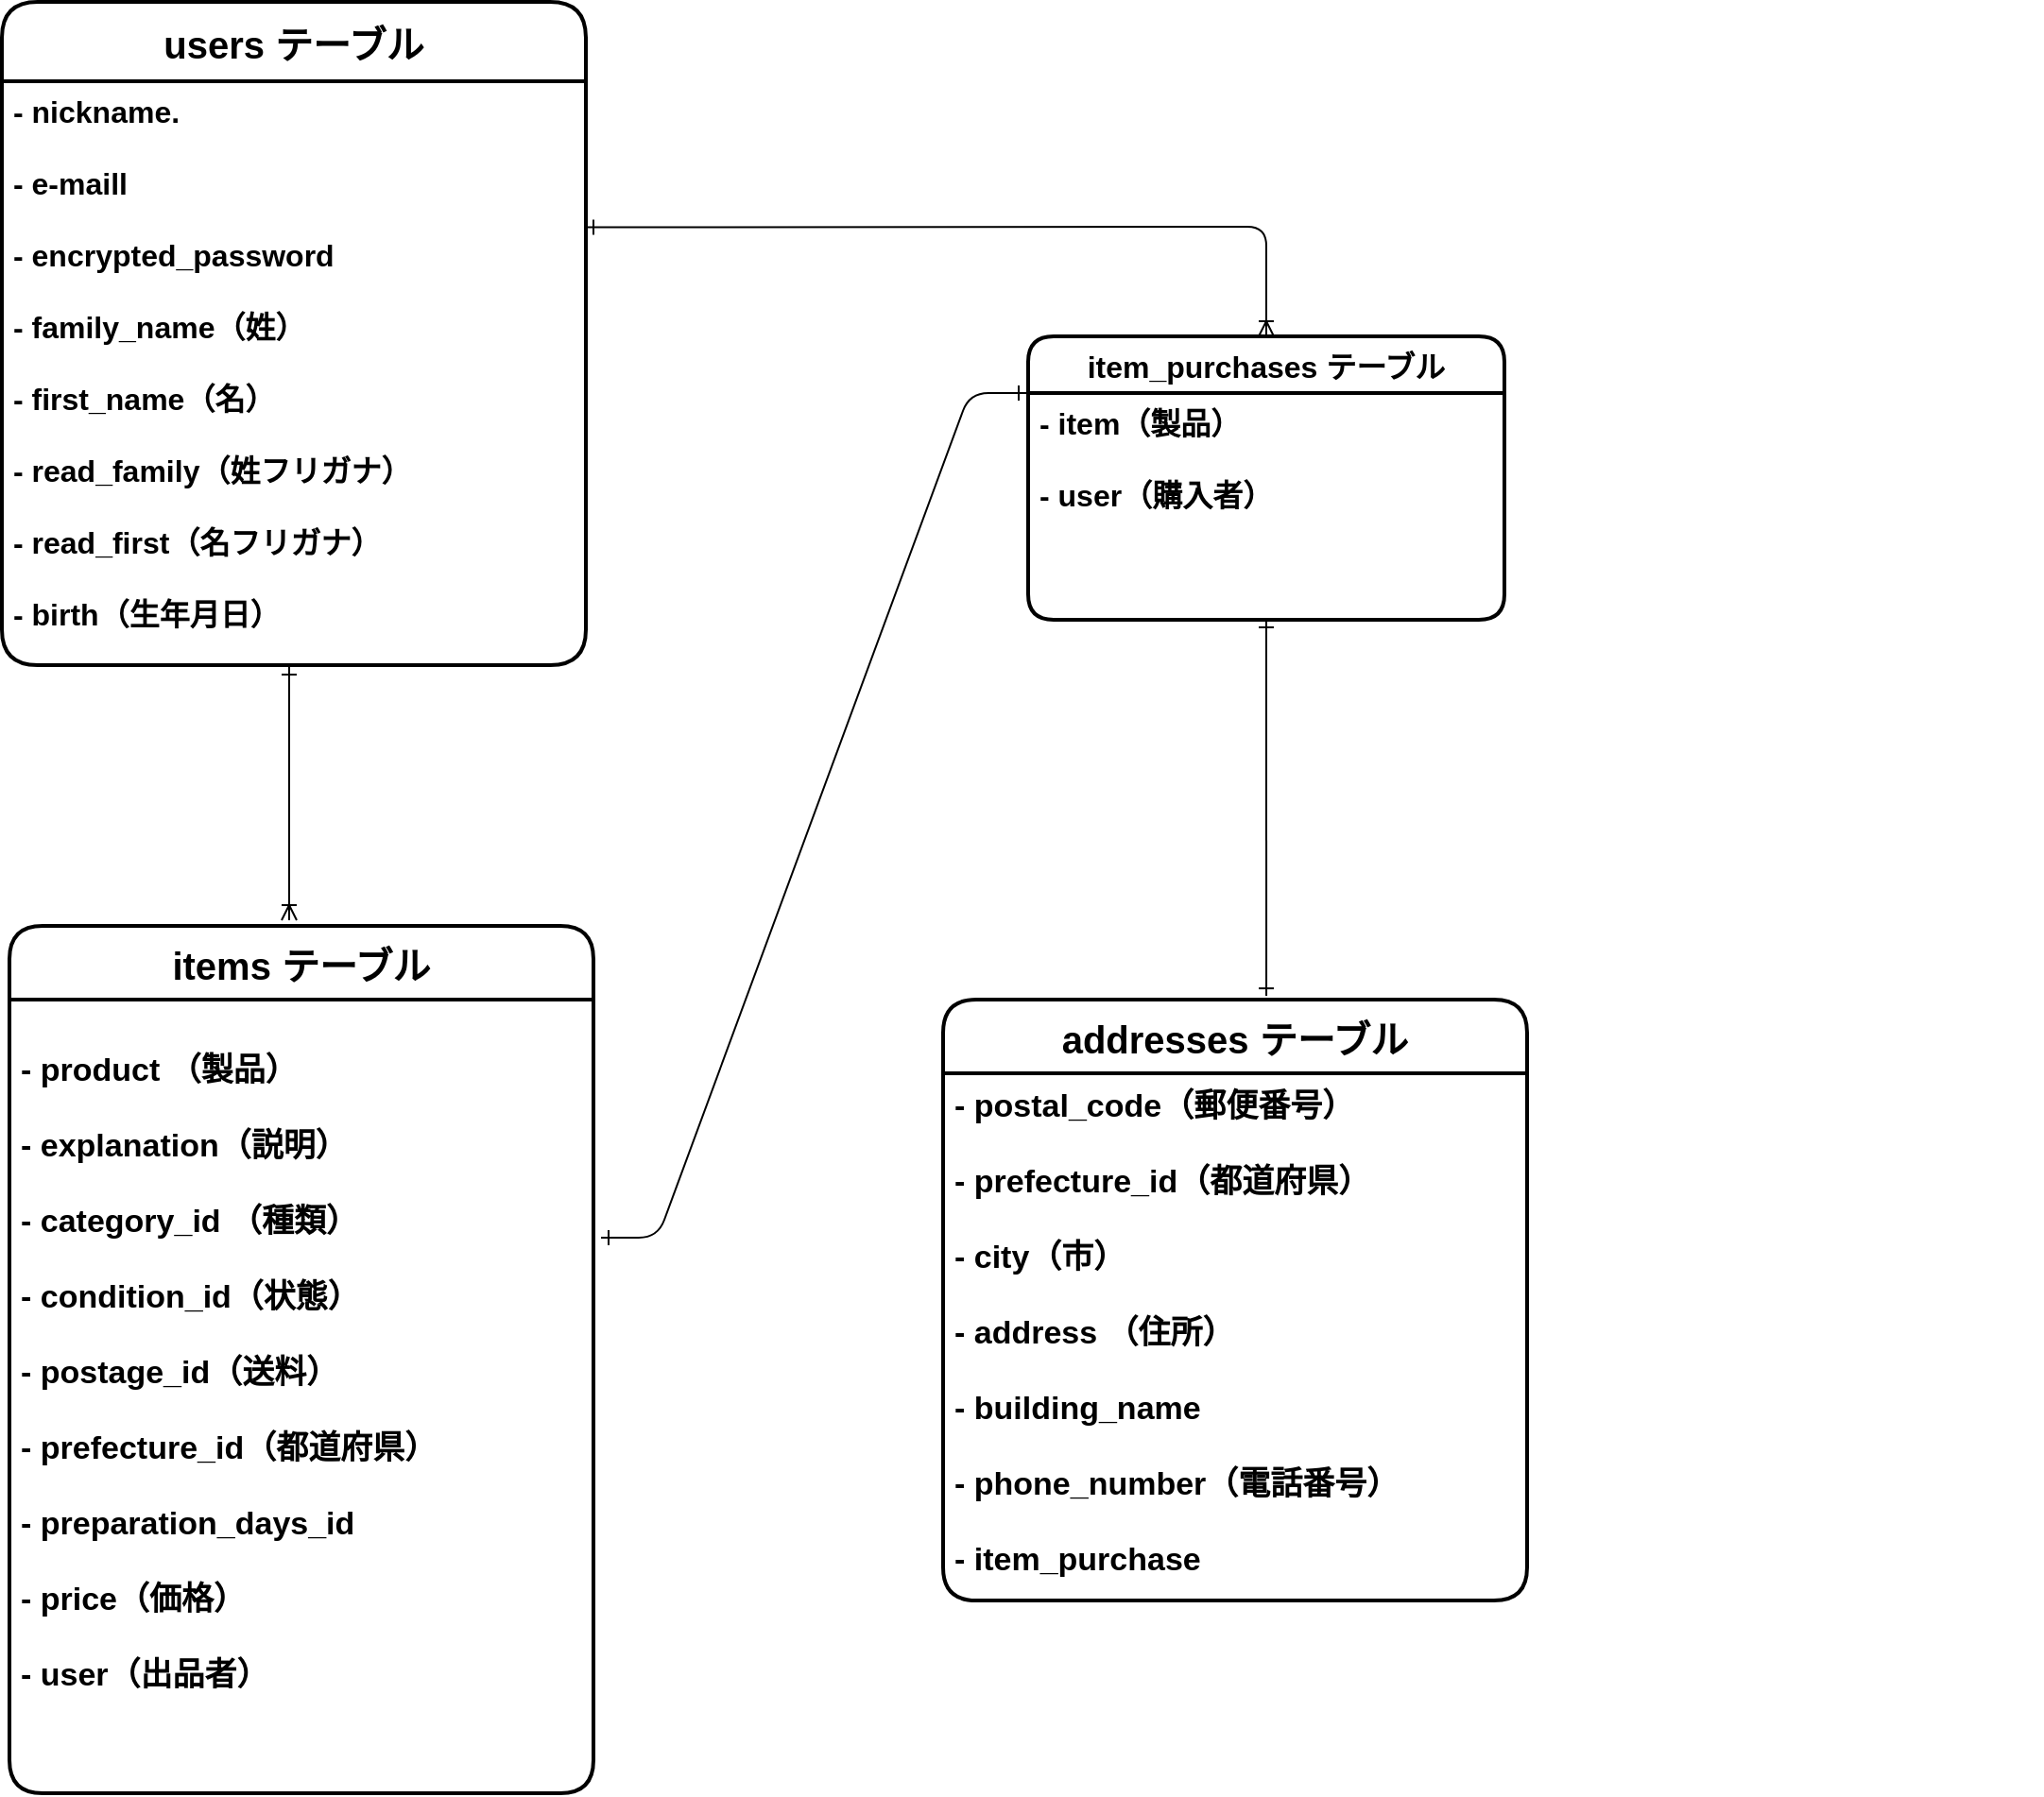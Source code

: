 <mxfile>
    <diagram id="FM4nxyUvc8i_DUWH0g2F" name="ページ1">
        <mxGraphModel dx="685" dy="314" grid="1" gridSize="3" guides="1" tooltips="1" connect="1" arrows="1" fold="1" page="1" pageScale="1" pageWidth="827" pageHeight="1169" math="0" shadow="0">
            <root>
                <mxCell id="0"/>
                <mxCell id="1" parent="0"/>
                <mxCell id="108" value="users テーブル" style="swimlane;childLayout=stackLayout;horizontal=1;startSize=42;horizontalStack=0;rounded=1;fontSize=20;fontStyle=1;strokeWidth=2;resizeParent=0;resizeLast=1;shadow=0;dashed=0;align=center;" parent="1" vertex="1">
                    <mxGeometry x="3" y="3" width="309" height="351" as="geometry"/>
                </mxCell>
                <mxCell id="110" value="" style="line;strokeWidth=1;rotatable=0;dashed=0;labelPosition=right;align=left;verticalAlign=middle;spacingTop=0;spacingLeft=6;points=[];portConstraint=eastwest;" parent="108" vertex="1">
                    <mxGeometry y="42" width="309" as="geometry"/>
                </mxCell>
                <mxCell id="109" value="- nickname.                                      &#10;&#10;- e-maill                                              &#10;&#10;- encrypted_password                                      &#10;&#10;- family_name（姓）                                 &#10;&#10;- first_name（名）                                     &#10;&#10;- read_family（姓フリガナ）                       &#10;&#10;- read_first（名フリガナ）                           &#10;&#10;- birth（生年月日）                                       &#10;&#10;&#10;                  &#10;&#10;" style="align=left;strokeColor=none;fillColor=none;spacingLeft=4;fontSize=16;verticalAlign=top;resizable=0;rotatable=0;part=1;fontStyle=1" parent="108" vertex="1">
                    <mxGeometry y="42" width="309" height="309" as="geometry"/>
                </mxCell>
                <mxCell id="118" value="items テーブル" style="swimlane;childLayout=stackLayout;horizontal=1;startSize=39;horizontalStack=0;rounded=1;fontSize=20;fontStyle=1;strokeWidth=2;resizeParent=0;resizeLast=1;shadow=0;dashed=0;align=center;" parent="1" vertex="1">
                    <mxGeometry x="7" y="492" width="309" height="459" as="geometry"/>
                </mxCell>
                <mxCell id="121" value="" style="line;strokeWidth=1;rotatable=0;dashed=0;labelPosition=right;align=left;verticalAlign=middle;spacingTop=0;spacingLeft=6;points=[];portConstraint=eastwest;" parent="118" vertex="1">
                    <mxGeometry y="39" width="309" as="geometry"/>
                </mxCell>
                <mxCell id="122" value="                                                                             &#10;- product （製品）&#10;&#10;- explanation（説明）                                                                   &#10;&#10;- category_id （種類）                                                                         &#10;&#10;- condition_id（状態）  &#10;&#10;- postage_id（送料）                                                              &#10;&#10;- prefecture_id（都道府県）                                                               &#10;&#10;- preparation_days_id                                                               &#10;&#10;- price（価格）                                        &#10;&#10;- user（出品者）                                      &#10;                                                     &#10;                                          &#10;                                                          &#10;                                    &#10;                                                          &#10;                                     &#10;                                                        &#10;                  &#10;&#10;" style="align=left;strokeColor=none;fillColor=none;spacingLeft=4;fontSize=17;verticalAlign=top;resizable=0;rotatable=0;part=1;fontStyle=1" parent="118" vertex="1">
                    <mxGeometry y="39" width="309" height="420" as="geometry"/>
                </mxCell>
                <mxCell id="135" value="item_purchases テーブル" style="swimlane;childLayout=stackLayout;horizontal=1;startSize=30;horizontalStack=0;rounded=1;fontSize=16;fontStyle=1;strokeWidth=2;resizeParent=0;resizeLast=1;shadow=0;dashed=0;align=center;swimlaneFillColor=none;strokeColor=default;" parent="1" vertex="1">
                    <mxGeometry x="546" y="180" width="252" height="150" as="geometry"/>
                </mxCell>
                <mxCell id="136" value="- item（製品）&#10;&#10;- user（購入者）&#10;&#10;" style="align=left;strokeColor=none;fillColor=none;spacingLeft=4;fontSize=16;verticalAlign=top;resizable=0;rotatable=0;part=1;fontStyle=1" parent="135" vertex="1">
                    <mxGeometry y="30" width="252" height="120" as="geometry"/>
                </mxCell>
                <mxCell id="138" style="edgeStyle=none;html=1;fontSize=16;startArrow=ERone;startFill=0;endArrow=ERoneToMany;endFill=0;" parent="1" edge="1">
                    <mxGeometry relative="1" as="geometry">
                        <mxPoint x="155" y="355" as="sourcePoint"/>
                        <mxPoint x="155" y="489" as="targetPoint"/>
                    </mxGeometry>
                </mxCell>
                <mxCell id="153" value="" style="edgeStyle=entityRelationEdgeStyle;fontSize=12;html=1;endArrow=ERone;endFill=1;entryX=0;entryY=0;entryDx=0;entryDy=0;startArrow=ERone;startFill=0;" parent="1" edge="1">
                    <mxGeometry width="100" height="100" relative="1" as="geometry">
                        <mxPoint x="320" y="657" as="sourcePoint"/>
                        <mxPoint x="545" y="210" as="targetPoint"/>
                    </mxGeometry>
                </mxCell>
                <mxCell id="154" value="addresses テーブル" style="swimlane;childLayout=stackLayout;horizontal=1;startSize=39;horizontalStack=0;rounded=1;fontSize=20;fontStyle=1;strokeWidth=2;resizeParent=0;resizeLast=1;shadow=0;dashed=0;align=center;" parent="1" vertex="1">
                    <mxGeometry x="501" y="531" width="309" height="318" as="geometry"/>
                </mxCell>
                <mxCell id="155" value="" style="line;strokeWidth=1;rotatable=0;dashed=0;labelPosition=right;align=left;verticalAlign=middle;spacingTop=0;spacingLeft=6;points=[];portConstraint=eastwest;" parent="154" vertex="1">
                    <mxGeometry y="39" width="309" as="geometry"/>
                </mxCell>
                <mxCell id="156" value="- postal_code（郵便番号）                                                                             &#10;&#10;- prefecture_id（都道府県）&#10;                                                                             &#10;- city（市）                                                                   &#10;&#10;- address （住所）                                                                         &#10;&#10;- building_name                                                                              &#10;&#10;- phone_number（電話番号）                                                              &#10;&#10;- item_purchase                                                               &#10;&#10;                                                              &#10;&#10;                                       &#10;&#10;                                     &#10;                                                     &#10;                                          &#10;                                                          &#10;                                    &#10;                                                          &#10;                                     &#10;                                                        &#10;                  &#10;&#10;" style="align=left;strokeColor=none;fillColor=none;spacingLeft=4;fontSize=17;verticalAlign=top;resizable=0;rotatable=0;part=1;fontStyle=1" parent="154" vertex="1">
                    <mxGeometry y="39" width="309" height="279" as="geometry"/>
                </mxCell>
                <mxCell id="158" style="edgeStyle=none;html=1;entryX=0.492;entryY=-0.025;entryDx=0;entryDy=0;entryPerimeter=0;fontSize=16;startArrow=ERone;startFill=0;endArrow=ERone;endFill=0;exitX=0.5;exitY=1;exitDx=0;exitDy=0;" parent="1" source="136" edge="1">
                    <mxGeometry relative="1" as="geometry">
                        <mxPoint x="675" y="342" as="sourcePoint"/>
                        <mxPoint x="672.028" y="529.05" as="targetPoint"/>
                    </mxGeometry>
                </mxCell>
                <mxCell id="160" style="edgeStyle=none;html=1;exitX=1;exitY=0.25;exitDx=0;exitDy=0;entryX=0.5;entryY=0;entryDx=0;entryDy=0;startArrow=ERone;startFill=0;endArrow=ERoneToMany;endFill=0;" parent="1" source="109" target="135" edge="1">
                    <mxGeometry relative="1" as="geometry">
                        <mxPoint x="675" y="122" as="targetPoint"/>
                        <Array as="points">
                            <mxPoint x="672" y="122"/>
                        </Array>
                    </mxGeometry>
                </mxCell>
            </root>
        </mxGraphModel>
    </diagram>
</mxfile>